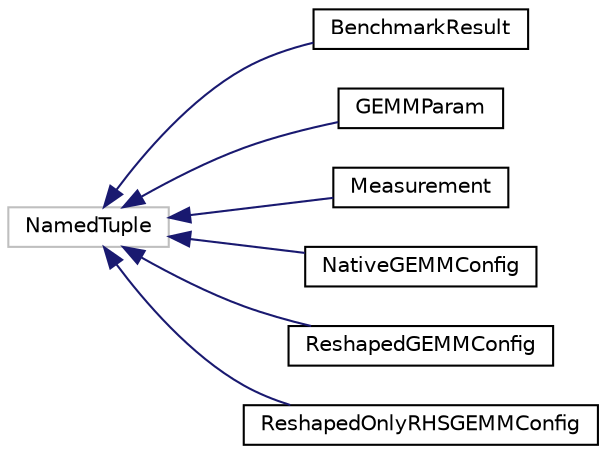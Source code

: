 digraph "Graphical Class Hierarchy"
{
 // LATEX_PDF_SIZE
  edge [fontname="Helvetica",fontsize="10",labelfontname="Helvetica",labelfontsize="10"];
  node [fontname="Helvetica",fontsize="10",shape=record];
  rankdir="LR";
  Node1531 [label="NamedTuple",height=0.2,width=0.4,color="grey75", fillcolor="white", style="filled",tooltip=" "];
  Node1531 -> Node0 [dir="back",color="midnightblue",fontsize="10",style="solid",fontname="Helvetica"];
  Node0 [label="BenchmarkResult",height=0.2,width=0.4,color="black", fillcolor="white", style="filled",URL="$class_gemm_tuner_1_1_benchmark_result.xhtml",tooltip=" "];
  Node1531 -> Node1533 [dir="back",color="midnightblue",fontsize="10",style="solid",fontname="Helvetica"];
  Node1533 [label="GEMMParam",height=0.2,width=0.4,color="black", fillcolor="white", style="filled",URL="$class_gemm_tuner_1_1_g_e_m_m_param.xhtml",tooltip=" "];
  Node1531 -> Node1534 [dir="back",color="midnightblue",fontsize="10",style="solid",fontname="Helvetica"];
  Node1534 [label="Measurement",height=0.2,width=0.4,color="black", fillcolor="white", style="filled",URL="$class_gemm_tuner_1_1_measurement.xhtml",tooltip=" "];
  Node1531 -> Node1535 [dir="back",color="midnightblue",fontsize="10",style="solid",fontname="Helvetica"];
  Node1535 [label="NativeGEMMConfig",height=0.2,width=0.4,color="black", fillcolor="white", style="filled",URL="$class_gemm_tuner_1_1_native_g_e_m_m_config.xhtml",tooltip=" "];
  Node1531 -> Node1536 [dir="back",color="midnightblue",fontsize="10",style="solid",fontname="Helvetica"];
  Node1536 [label="ReshapedGEMMConfig",height=0.2,width=0.4,color="black", fillcolor="white", style="filled",URL="$class_gemm_tuner_1_1_reshaped_g_e_m_m_config.xhtml",tooltip=" "];
  Node1531 -> Node1537 [dir="back",color="midnightblue",fontsize="10",style="solid",fontname="Helvetica"];
  Node1537 [label="ReshapedOnlyRHSGEMMConfig",height=0.2,width=0.4,color="black", fillcolor="white", style="filled",URL="$class_gemm_tuner_1_1_reshaped_only_r_h_s_g_e_m_m_config.xhtml",tooltip=" "];
}
